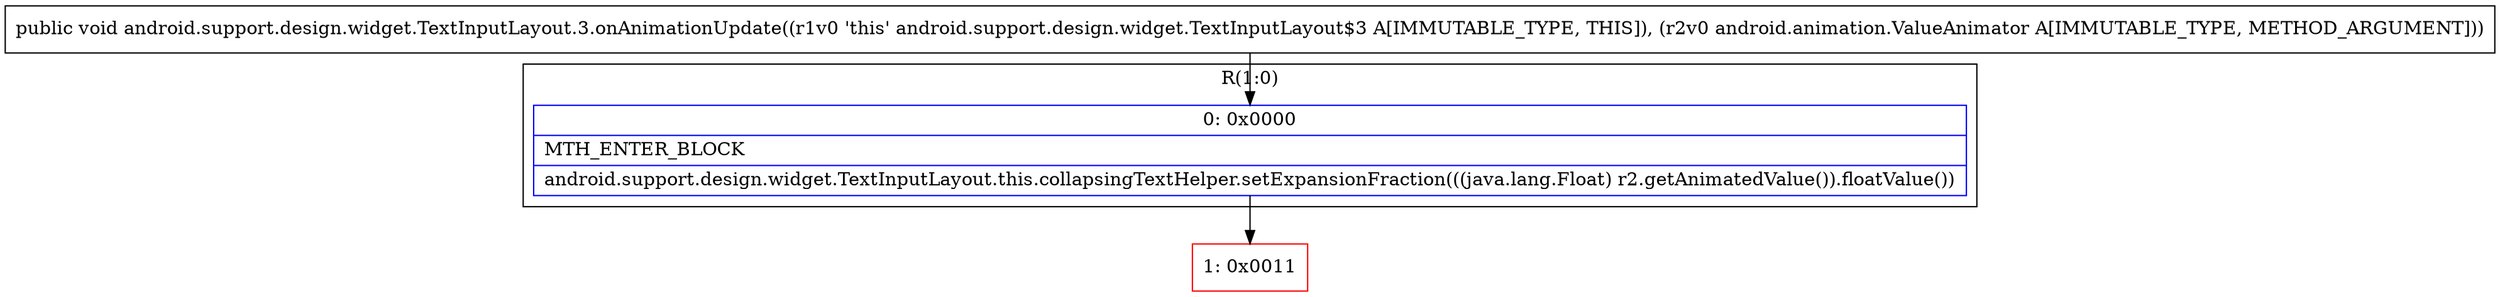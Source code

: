 digraph "CFG forandroid.support.design.widget.TextInputLayout.3.onAnimationUpdate(Landroid\/animation\/ValueAnimator;)V" {
subgraph cluster_Region_565317827 {
label = "R(1:0)";
node [shape=record,color=blue];
Node_0 [shape=record,label="{0\:\ 0x0000|MTH_ENTER_BLOCK\l|android.support.design.widget.TextInputLayout.this.collapsingTextHelper.setExpansionFraction(((java.lang.Float) r2.getAnimatedValue()).floatValue())\l}"];
}
Node_1 [shape=record,color=red,label="{1\:\ 0x0011}"];
MethodNode[shape=record,label="{public void android.support.design.widget.TextInputLayout.3.onAnimationUpdate((r1v0 'this' android.support.design.widget.TextInputLayout$3 A[IMMUTABLE_TYPE, THIS]), (r2v0 android.animation.ValueAnimator A[IMMUTABLE_TYPE, METHOD_ARGUMENT])) }"];
MethodNode -> Node_0;
Node_0 -> Node_1;
}

